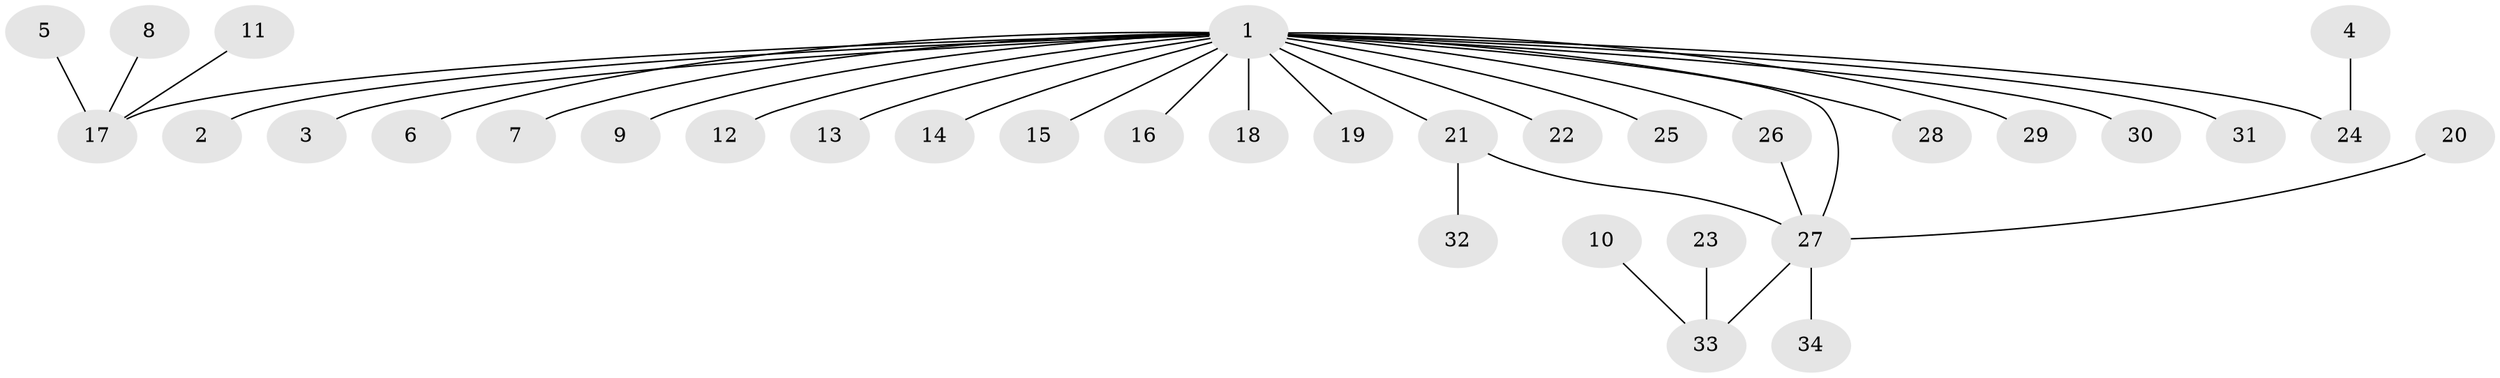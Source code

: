 // original degree distribution, {18: 0.014705882352941176, 10: 0.014705882352941176, 9: 0.014705882352941176, 2: 0.16176470588235295, 3: 0.07352941176470588, 1: 0.6617647058823529, 7: 0.029411764705882353, 6: 0.014705882352941176, 5: 0.014705882352941176}
// Generated by graph-tools (version 1.1) at 2025/26/03/09/25 03:26:08]
// undirected, 34 vertices, 35 edges
graph export_dot {
graph [start="1"]
  node [color=gray90,style=filled];
  1;
  2;
  3;
  4;
  5;
  6;
  7;
  8;
  9;
  10;
  11;
  12;
  13;
  14;
  15;
  16;
  17;
  18;
  19;
  20;
  21;
  22;
  23;
  24;
  25;
  26;
  27;
  28;
  29;
  30;
  31;
  32;
  33;
  34;
  1 -- 2 [weight=1.0];
  1 -- 3 [weight=1.0];
  1 -- 6 [weight=1.0];
  1 -- 7 [weight=1.0];
  1 -- 9 [weight=1.0];
  1 -- 12 [weight=1.0];
  1 -- 13 [weight=1.0];
  1 -- 14 [weight=1.0];
  1 -- 15 [weight=1.0];
  1 -- 16 [weight=1.0];
  1 -- 17 [weight=1.0];
  1 -- 18 [weight=1.0];
  1 -- 19 [weight=1.0];
  1 -- 21 [weight=1.0];
  1 -- 22 [weight=1.0];
  1 -- 24 [weight=1.0];
  1 -- 25 [weight=1.0];
  1 -- 26 [weight=1.0];
  1 -- 27 [weight=1.0];
  1 -- 28 [weight=1.0];
  1 -- 29 [weight=1.0];
  1 -- 30 [weight=1.0];
  1 -- 31 [weight=1.0];
  4 -- 24 [weight=1.0];
  5 -- 17 [weight=2.0];
  8 -- 17 [weight=1.0];
  10 -- 33 [weight=1.0];
  11 -- 17 [weight=1.0];
  20 -- 27 [weight=1.0];
  21 -- 27 [weight=1.0];
  21 -- 32 [weight=1.0];
  23 -- 33 [weight=1.0];
  26 -- 27 [weight=1.0];
  27 -- 33 [weight=2.0];
  27 -- 34 [weight=1.0];
}
